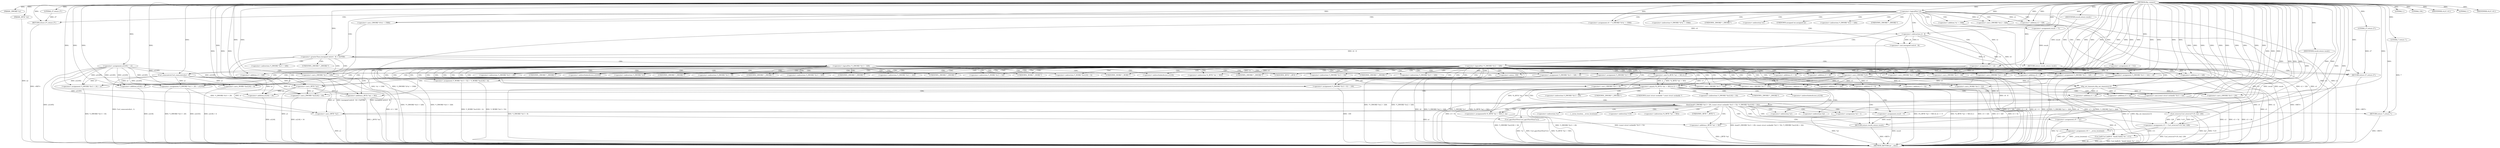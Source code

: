 digraph tftp_connect {  
"1000112" [label = "(METHOD,tftp_connect)" ]
"1000355" [label = "(METHOD_RETURN,int __cdecl)" ]
"1000113" [label = "(PARAM,_DWORD *a1)" ]
"1000114" [label = "(PARAM,_BYTE *a2)" ]
"1000128" [label = "(LITERAL,1,)" ]
"1000129" [label = "(LITERAL,336,)" ]
"1000130" [label = "(<operator>.assignment,a1[185] = v2)" ]
"1000136" [label = "(<operator>.logicalNot,!v2)" ]
"1000138" [label = "(RETURN,return 27;,return 27;)" ]
"1000139" [label = "(LITERAL,27,return 27;)" ]
"1000140" [label = "(<operator>.assignment,v3 = v2)" ]
"1000143" [label = "(<operator>.assignment,v4 = *(_DWORD *)(*a1 + 1568))" ]
"1000146" [label = "(<operator>.cast,(_DWORD *)(*a1 + 1568))" ]
"1000148" [label = "(<operator>.addition,*a1 + 1568)" ]
"1000153" [label = "(IDENTIFIER,v4,if ( v4 ))" ]
"1000155" [label = "(<operator>.assignment,result = 71)" ]
"1000159" [label = "(<operator>.greaterThan,(unsigned int)(v4 - 8) > 0xFFB0)" ]
"1000160" [label = "(<operator>.cast,(unsigned int)(v4 - 8))" ]
"1000162" [label = "(<operator>.subtraction,v4 - 8)" ]
"1000166" [label = "(RETURN,return result;,return result;)" ]
"1000167" [label = "(IDENTIFIER,result,return result;)" ]
"1000169" [label = "(<operator>.logicalNot,!*(_DWORD *)(v3 + 328))" ]
"1000171" [label = "(<operator>.cast,(_DWORD *)(v3 + 328))" ]
"1000173" [label = "(<operator>.addition,v3 + 328)" ]
"1000179" [label = "(LITERAL,1,)" ]
"1000180" [label = "(<operator>.addition,v4 + 4)" ]
"1000183" [label = "(<operator>.assignment,*(_DWORD *)(v3 + 328) = v6)" ]
"1000185" [label = "(<operator>.cast,(_DWORD *)(v3 + 328))" ]
"1000187" [label = "(<operator>.addition,v3 + 328)" ]
"1000192" [label = "(IDENTIFIER,v6,if ( v6 ))" ]
"1000194" [label = "(RETURN,return 27;,return 27;)" ]
"1000195" [label = "(LITERAL,27,return 27;)" ]
"1000198" [label = "(<operator>.assignment,v4 = 512)" ]
"1000202" [label = "(<operator>.logicalNot,!*(_DWORD *)(v2 + 328))" ]
"1000204" [label = "(<operator>.cast,(_DWORD *)(v2 + 328))" ]
"1000206" [label = "(<operator>.addition,v2 + 328)" ]
"1000212" [label = "(Curl_conncontrol,Curl_conncontrol(a1, 1))" ]
"1000215" [label = "(<operator>.assignment,*(_DWORD *)(v3 + 16) = a1)" ]
"1000217" [label = "(<operator>.cast,(_DWORD *)(v3 + 16))" ]
"1000219" [label = "(<operator>.addition,v3 + 16)" ]
"1000223" [label = "(<operator>.assignment,*(_DWORD *)(v3 + 20) = a1[103])" ]
"1000225" [label = "(<operator>.cast,(_DWORD *)(v3 + 20))" ]
"1000227" [label = "(<operator>.addition,v3 + 20)" ]
"1000233" [label = "(<operator>.assignment,*(_DWORD *)v3 = 0)" ]
"1000235" [label = "(<operator>.cast,(_DWORD *)v3)" ]
"1000239" [label = "(<operator>.assignment,*(_DWORD *)(v3 + 8) = -100)" ]
"1000241" [label = "(<operator>.cast,(_DWORD *)(v3 + 8))" ]
"1000243" [label = "(<operator>.addition,v3 + 8)" ]
"1000246" [label = "(<operator>.minus,-100)" ]
"1000248" [label = "(<operator>.assignment,*(_DWORD *)(v3 + 320) = v4)" ]
"1000250" [label = "(<operator>.cast,(_DWORD *)(v3 + 320))" ]
"1000252" [label = "(<operator>.addition,v3 + 320)" ]
"1000256" [label = "(<operator>.assignment,*(_DWORD *)(v3 + 324) = v4)" ]
"1000258" [label = "(<operator>.cast,(_DWORD *)(v3 + 324))" ]
"1000260" [label = "(<operator>.addition,v3 + 324)" ]
"1000264" [label = "(<operator>.assignment,*(_WORD *)(v3 + 52) = *(_WORD *)(a1[18] + 4))" ]
"1000266" [label = "(<operator>.cast,(_WORD *)(v3 + 52))" ]
"1000268" [label = "(<operator>.addition,v3 + 52)" ]
"1000272" [label = "(<operator>.cast,(_WORD *)(a1[18] + 4))" ]
"1000274" [label = "(<operator>.addition,a1[18] + 4)" ]
"1000279" [label = "(tftp_set_timeouts,tftp_set_timeouts(v3))" ]
"1000282" [label = "(<operator>.equals,(*((_BYTE *)a1 + 583) & 2) == 0)" ]
"1000283" [label = "(<operator>.and,*((_BYTE *)a1 + 583) & 2)" ]
"1000285" [label = "(<operator>.addition,(_BYTE *)a1 + 583)" ]
"1000286" [label = "(<operator>.cast,(_BYTE *)a1)" ]
"1000294" [label = "(bind,bind(*(_DWORD *)(v3 + 20), (const struct sockaddr *)(v3 + 52), *(_DWORD *)(a1[18] + 16)))" ]
"1000296" [label = "(<operator>.cast,(_DWORD *)(v3 + 20))" ]
"1000298" [label = "(<operator>.addition,v3 + 20)" ]
"1000301" [label = "(<operator>.cast,(const struct sockaddr *)(v3 + 52))" ]
"1000303" [label = "(<operator>.addition,v3 + 52)" ]
"1000307" [label = "(<operator>.cast,(_DWORD *)(a1[18] + 16))" ]
"1000309" [label = "(<operator>.addition,a1[18] + 16)" ]
"1000315" [label = "(<operator>.assignment,v9 = *a1)" ]
"1000319" [label = "(<operator>.assignment,v10 = __errno_location())" ]
"1000322" [label = "(<operator>.assignment,v11 = Curl_strerror(*v10, buf, 128))" ]
"1000324" [label = "(Curl_strerror,Curl_strerror(*v10, buf, 128))" ]
"1000329" [label = "(Curl_failf,Curl_failf(v9, \"bind() failed; %s\", v11))" ]
"1000333" [label = "(RETURN,return 7;,return 7;)" ]
"1000334" [label = "(LITERAL,7,return 7;)" ]
"1000335" [label = "(<operators>.assignmentOr,*((_BYTE *)a1 + 583) |= 2u)" ]
"1000337" [label = "(<operator>.addition,(_BYTE *)a1 + 583)" ]
"1000338" [label = "(<operator>.cast,(_BYTE *)a1)" ]
"1000343" [label = "(Curl_pgrsStartNow,Curl_pgrsStartNow(*a1))" ]
"1000346" [label = "(<operator>.assignment,*a2 = 1)" ]
"1000350" [label = "(<operator>.assignment,result = 0)" ]
"1000353" [label = "(RETURN,return result;,return result;)" ]
"1000354" [label = "(IDENTIFIER,result,return result;)" ]
"1000145" [label = "(<operator>.indirection,*(_DWORD *)(*a1 + 1568))" ]
"1000147" [label = "(UNKNOWN,_DWORD *,_DWORD *)" ]
"1000149" [label = "(<operator>.indirection,*a1)" ]
"1000161" [label = "(UNKNOWN,unsigned int,unsigned int)" ]
"1000170" [label = "(<operator>.indirection,*(_DWORD *)(v3 + 328))" ]
"1000172" [label = "(UNKNOWN,_DWORD *,_DWORD *)" ]
"1000184" [label = "(<operator>.indirection,*(_DWORD *)(v3 + 328))" ]
"1000186" [label = "(UNKNOWN,_DWORD *,_DWORD *)" ]
"1000203" [label = "(<operator>.indirection,*(_DWORD *)(v2 + 328))" ]
"1000205" [label = "(UNKNOWN,_DWORD *,_DWORD *)" ]
"1000216" [label = "(<operator>.indirection,*(_DWORD *)(v3 + 16))" ]
"1000218" [label = "(UNKNOWN,_DWORD *,_DWORD *)" ]
"1000224" [label = "(<operator>.indirection,*(_DWORD *)(v3 + 20))" ]
"1000226" [label = "(UNKNOWN,_DWORD *,_DWORD *)" ]
"1000230" [label = "(<operator>.indirectIndexAccess,a1[103])" ]
"1000234" [label = "(<operator>.indirection,*(_DWORD *)v3)" ]
"1000236" [label = "(UNKNOWN,_DWORD *,_DWORD *)" ]
"1000240" [label = "(<operator>.indirection,*(_DWORD *)(v3 + 8))" ]
"1000242" [label = "(UNKNOWN,_DWORD *,_DWORD *)" ]
"1000249" [label = "(<operator>.indirection,*(_DWORD *)(v3 + 320))" ]
"1000251" [label = "(UNKNOWN,_DWORD *,_DWORD *)" ]
"1000257" [label = "(<operator>.indirection,*(_DWORD *)(v3 + 324))" ]
"1000259" [label = "(UNKNOWN,_DWORD *,_DWORD *)" ]
"1000265" [label = "(<operator>.indirection,*(_WORD *)(v3 + 52))" ]
"1000267" [label = "(UNKNOWN,_WORD *,_WORD *)" ]
"1000271" [label = "(<operator>.indirection,*(_WORD *)(a1[18] + 4))" ]
"1000273" [label = "(UNKNOWN,_WORD *,_WORD *)" ]
"1000275" [label = "(<operator>.indirectIndexAccess,a1[18])" ]
"1000284" [label = "(<operator>.indirection,*((_BYTE *)a1 + 583))" ]
"1000287" [label = "(UNKNOWN,_BYTE *,_BYTE *)" ]
"1000295" [label = "(<operator>.indirection,*(_DWORD *)(v3 + 20))" ]
"1000297" [label = "(UNKNOWN,_DWORD *,_DWORD *)" ]
"1000302" [label = "(UNKNOWN,const struct sockaddr *,const struct sockaddr *)" ]
"1000306" [label = "(<operator>.indirection,*(_DWORD *)(a1[18] + 16))" ]
"1000308" [label = "(UNKNOWN,_DWORD *,_DWORD *)" ]
"1000310" [label = "(<operator>.indirectIndexAccess,a1[18])" ]
"1000317" [label = "(<operator>.indirection,*a1)" ]
"1000321" [label = "(__errno_location,__errno_location())" ]
"1000325" [label = "(<operator>.indirection,*v10)" ]
"1000336" [label = "(<operator>.indirection,*((_BYTE *)a1 + 583))" ]
"1000339" [label = "(UNKNOWN,_BYTE *,_BYTE *)" ]
"1000344" [label = "(<operator>.indirection,*a1)" ]
"1000347" [label = "(<operator>.indirection,*a2)" ]
  "1000138" -> "1000355"  [ label = "DDG: <RET>"] 
  "1000333" -> "1000355"  [ label = "DDG: <RET>"] 
  "1000353" -> "1000355"  [ label = "DDG: <RET>"] 
  "1000166" -> "1000355"  [ label = "DDG: <RET>"] 
  "1000194" -> "1000355"  [ label = "DDG: <RET>"] 
  "1000294" -> "1000355"  [ label = "DDG: *(_DWORD *)(v3 + 20)"] 
  "1000233" -> "1000355"  [ label = "DDG: *(_DWORD *)v3"] 
  "1000294" -> "1000355"  [ label = "DDG: (const struct sockaddr *)(v3 + 52)"] 
  "1000140" -> "1000355"  [ label = "DDG: v3"] 
  "1000169" -> "1000355"  [ label = "DDG: !*(_DWORD *)(v3 + 328)"] 
  "1000202" -> "1000355"  [ label = "DDG: !*(_DWORD *)(v2 + 328)"] 
  "1000212" -> "1000355"  [ label = "DDG: Curl_conncontrol(a1, 1)"] 
  "1000258" -> "1000355"  [ label = "DDG: v3 + 324"] 
  "1000324" -> "1000355"  [ label = "DDG: buf"] 
  "1000180" -> "1000355"  [ label = "DDG: v4"] 
  "1000294" -> "1000355"  [ label = "DDG: bind(*(_DWORD *)(v3 + 20), (const struct sockaddr *)(v3 + 52), *(_DWORD *)(a1[18] + 16))"] 
  "1000136" -> "1000355"  [ label = "DDG: !v2"] 
  "1000241" -> "1000355"  [ label = "DDG: v3 + 8"] 
  "1000162" -> "1000355"  [ label = "DDG: v4"] 
  "1000202" -> "1000355"  [ label = "DDG: *(_DWORD *)(v2 + 328)"] 
  "1000324" -> "1000355"  [ label = "DDG: *v10"] 
  "1000343" -> "1000355"  [ label = "DDG: *a1"] 
  "1000329" -> "1000355"  [ label = "DDG: v9"] 
  "1000319" -> "1000355"  [ label = "DDG: __errno_location()"] 
  "1000264" -> "1000355"  [ label = "DDG: *(_WORD *)(v3 + 52)"] 
  "1000140" -> "1000355"  [ label = "DDG: v2"] 
  "1000183" -> "1000355"  [ label = "DDG: *(_DWORD *)(v3 + 328)"] 
  "1000350" -> "1000355"  [ label = "DDG: result"] 
  "1000239" -> "1000355"  [ label = "DDG: -100"] 
  "1000223" -> "1000355"  [ label = "DDG: a1[103]"] 
  "1000282" -> "1000355"  [ label = "DDG: *((_BYTE *)a1 + 583) & 2"] 
  "1000296" -> "1000355"  [ label = "DDG: v3 + 20"] 
  "1000319" -> "1000355"  [ label = "DDG: v10"] 
  "1000272" -> "1000355"  [ label = "DDG: a1[18] + 4"] 
  "1000136" -> "1000355"  [ label = "DDG: v2"] 
  "1000225" -> "1000355"  [ label = "DDG: v3 + 20"] 
  "1000266" -> "1000355"  [ label = "DDG: v3 + 52"] 
  "1000223" -> "1000355"  [ label = "DDG: *(_DWORD *)(v3 + 20)"] 
  "1000148" -> "1000355"  [ label = "DDG: *a1"] 
  "1000180" -> "1000355"  [ label = "DDG: v4 + 4"] 
  "1000309" -> "1000355"  [ label = "DDG: a1[18]"] 
  "1000146" -> "1000355"  [ label = "DDG: *a1 + 1568"] 
  "1000282" -> "1000355"  [ label = "DDG: (*((_BYTE *)a1 + 583) & 2) == 0"] 
  "1000183" -> "1000355"  [ label = "DDG: v6"] 
  "1000264" -> "1000355"  [ label = "DDG: *(_WORD *)(a1[18] + 4)"] 
  "1000256" -> "1000355"  [ label = "DDG: v4"] 
  "1000303" -> "1000355"  [ label = "DDG: v3"] 
  "1000206" -> "1000355"  [ label = "DDG: v2"] 
  "1000159" -> "1000355"  [ label = "DDG: (unsigned int)(v4 - 8) > 0xFFB0"] 
  "1000286" -> "1000355"  [ label = "DDG: a1"] 
  "1000279" -> "1000355"  [ label = "DDG: tftp_set_timeouts(v3)"] 
  "1000130" -> "1000355"  [ label = "DDG: a1[185]"] 
  "1000274" -> "1000355"  [ label = "DDG: a1[18]"] 
  "1000248" -> "1000355"  [ label = "DDG: *(_DWORD *)(v3 + 320)"] 
  "1000343" -> "1000355"  [ label = "DDG: Curl_pgrsStartNow(*a1)"] 
  "1000169" -> "1000355"  [ label = "DDG: *(_DWORD *)(v3 + 328)"] 
  "1000285" -> "1000355"  [ label = "DDG: (_BYTE *)a1"] 
  "1000301" -> "1000355"  [ label = "DDG: v3 + 52"] 
  "1000250" -> "1000355"  [ label = "DDG: v3 + 320"] 
  "1000315" -> "1000355"  [ label = "DDG: *a1"] 
  "1000329" -> "1000355"  [ label = "DDG: v11"] 
  "1000187" -> "1000355"  [ label = "DDG: v3"] 
  "1000256" -> "1000355"  [ label = "DDG: *(_DWORD *)(v3 + 324)"] 
  "1000279" -> "1000355"  [ label = "DDG: v3"] 
  "1000155" -> "1000355"  [ label = "DDG: result"] 
  "1000294" -> "1000355"  [ label = "DDG: *(_DWORD *)(a1[18] + 16)"] 
  "1000204" -> "1000355"  [ label = "DDG: v2 + 328"] 
  "1000335" -> "1000355"  [ label = "DDG: *((_BYTE *)a1 + 583)"] 
  "1000185" -> "1000355"  [ label = "DDG: v3 + 328"] 
  "1000329" -> "1000355"  [ label = "DDG: Curl_failf(v9, \"bind() failed; %s\", v11)"] 
  "1000114" -> "1000355"  [ label = "DDG: a2"] 
  "1000346" -> "1000355"  [ label = "DDG: *a2"] 
  "1000143" -> "1000355"  [ label = "DDG: *(_DWORD *)(*a1 + 1568)"] 
  "1000215" -> "1000355"  [ label = "DDG: *(_DWORD *)(v3 + 16)"] 
  "1000171" -> "1000355"  [ label = "DDG: v3 + 328"] 
  "1000283" -> "1000355"  [ label = "DDG: *((_BYTE *)a1 + 583)"] 
  "1000159" -> "1000355"  [ label = "DDG: (unsigned int)(v4 - 8)"] 
  "1000338" -> "1000355"  [ label = "DDG: a1"] 
  "1000307" -> "1000355"  [ label = "DDG: a1[18] + 16"] 
  "1000239" -> "1000355"  [ label = "DDG: *(_DWORD *)(v3 + 8)"] 
  "1000322" -> "1000355"  [ label = "DDG: Curl_strerror(*v10, buf, 128)"] 
  "1000337" -> "1000355"  [ label = "DDG: (_BYTE *)a1"] 
  "1000217" -> "1000355"  [ label = "DDG: v3 + 16"] 
  "1000160" -> "1000355"  [ label = "DDG: v4 - 8"] 
  "1000112" -> "1000113"  [ label = "DDG: "] 
  "1000112" -> "1000114"  [ label = "DDG: "] 
  "1000112" -> "1000128"  [ label = "DDG: "] 
  "1000112" -> "1000129"  [ label = "DDG: "] 
  "1000112" -> "1000130"  [ label = "DDG: "] 
  "1000112" -> "1000136"  [ label = "DDG: "] 
  "1000139" -> "1000138"  [ label = "DDG: 27"] 
  "1000112" -> "1000138"  [ label = "DDG: "] 
  "1000112" -> "1000139"  [ label = "DDG: "] 
  "1000136" -> "1000140"  [ label = "DDG: v2"] 
  "1000112" -> "1000140"  [ label = "DDG: "] 
  "1000112" -> "1000143"  [ label = "DDG: "] 
  "1000112" -> "1000146"  [ label = "DDG: "] 
  "1000112" -> "1000148"  [ label = "DDG: "] 
  "1000112" -> "1000153"  [ label = "DDG: "] 
  "1000112" -> "1000155"  [ label = "DDG: "] 
  "1000160" -> "1000159"  [ label = "DDG: v4 - 8"] 
  "1000162" -> "1000160"  [ label = "DDG: v4"] 
  "1000162" -> "1000160"  [ label = "DDG: 8"] 
  "1000143" -> "1000162"  [ label = "DDG: v4"] 
  "1000112" -> "1000162"  [ label = "DDG: "] 
  "1000112" -> "1000159"  [ label = "DDG: "] 
  "1000167" -> "1000166"  [ label = "DDG: result"] 
  "1000155" -> "1000166"  [ label = "DDG: result"] 
  "1000112" -> "1000167"  [ label = "DDG: "] 
  "1000140" -> "1000171"  [ label = "DDG: v3"] 
  "1000112" -> "1000171"  [ label = "DDG: "] 
  "1000140" -> "1000173"  [ label = "DDG: v3"] 
  "1000112" -> "1000173"  [ label = "DDG: "] 
  "1000112" -> "1000179"  [ label = "DDG: "] 
  "1000198" -> "1000180"  [ label = "DDG: v4"] 
  "1000162" -> "1000180"  [ label = "DDG: v4"] 
  "1000112" -> "1000180"  [ label = "DDG: "] 
  "1000112" -> "1000183"  [ label = "DDG: "] 
  "1000140" -> "1000185"  [ label = "DDG: v3"] 
  "1000112" -> "1000185"  [ label = "DDG: "] 
  "1000140" -> "1000187"  [ label = "DDG: v3"] 
  "1000112" -> "1000187"  [ label = "DDG: "] 
  "1000112" -> "1000192"  [ label = "DDG: "] 
  "1000195" -> "1000194"  [ label = "DDG: 27"] 
  "1000112" -> "1000194"  [ label = "DDG: "] 
  "1000112" -> "1000195"  [ label = "DDG: "] 
  "1000112" -> "1000198"  [ label = "DDG: "] 
  "1000112" -> "1000204"  [ label = "DDG: "] 
  "1000136" -> "1000204"  [ label = "DDG: v2"] 
  "1000112" -> "1000206"  [ label = "DDG: "] 
  "1000136" -> "1000206"  [ label = "DDG: v2"] 
  "1000130" -> "1000212"  [ label = "DDG: a1[185]"] 
  "1000112" -> "1000212"  [ label = "DDG: "] 
  "1000212" -> "1000215"  [ label = "DDG: a1"] 
  "1000130" -> "1000215"  [ label = "DDG: a1[185]"] 
  "1000112" -> "1000215"  [ label = "DDG: "] 
  "1000140" -> "1000217"  [ label = "DDG: v3"] 
  "1000112" -> "1000217"  [ label = "DDG: "] 
  "1000140" -> "1000219"  [ label = "DDG: v3"] 
  "1000112" -> "1000219"  [ label = "DDG: "] 
  "1000212" -> "1000223"  [ label = "DDG: a1"] 
  "1000130" -> "1000223"  [ label = "DDG: a1[185]"] 
  "1000112" -> "1000223"  [ label = "DDG: "] 
  "1000112" -> "1000225"  [ label = "DDG: "] 
  "1000140" -> "1000225"  [ label = "DDG: v3"] 
  "1000112" -> "1000227"  [ label = "DDG: "] 
  "1000140" -> "1000227"  [ label = "DDG: v3"] 
  "1000112" -> "1000233"  [ label = "DDG: "] 
  "1000112" -> "1000235"  [ label = "DDG: "] 
  "1000140" -> "1000235"  [ label = "DDG: v3"] 
  "1000246" -> "1000239"  [ label = "DDG: 100"] 
  "1000235" -> "1000241"  [ label = "DDG: v3"] 
  "1000112" -> "1000241"  [ label = "DDG: "] 
  "1000235" -> "1000243"  [ label = "DDG: v3"] 
  "1000112" -> "1000243"  [ label = "DDG: "] 
  "1000112" -> "1000246"  [ label = "DDG: "] 
  "1000198" -> "1000248"  [ label = "DDG: v4"] 
  "1000162" -> "1000248"  [ label = "DDG: v4"] 
  "1000112" -> "1000248"  [ label = "DDG: "] 
  "1000112" -> "1000250"  [ label = "DDG: "] 
  "1000235" -> "1000250"  [ label = "DDG: v3"] 
  "1000112" -> "1000252"  [ label = "DDG: "] 
  "1000235" -> "1000252"  [ label = "DDG: v3"] 
  "1000112" -> "1000256"  [ label = "DDG: "] 
  "1000198" -> "1000256"  [ label = "DDG: v4"] 
  "1000162" -> "1000256"  [ label = "DDG: v4"] 
  "1000112" -> "1000258"  [ label = "DDG: "] 
  "1000235" -> "1000258"  [ label = "DDG: v3"] 
  "1000112" -> "1000260"  [ label = "DDG: "] 
  "1000235" -> "1000260"  [ label = "DDG: v3"] 
  "1000112" -> "1000266"  [ label = "DDG: "] 
  "1000235" -> "1000266"  [ label = "DDG: v3"] 
  "1000112" -> "1000268"  [ label = "DDG: "] 
  "1000235" -> "1000268"  [ label = "DDG: v3"] 
  "1000212" -> "1000272"  [ label = "DDG: a1"] 
  "1000130" -> "1000272"  [ label = "DDG: a1[185]"] 
  "1000112" -> "1000272"  [ label = "DDG: "] 
  "1000212" -> "1000274"  [ label = "DDG: a1"] 
  "1000130" -> "1000274"  [ label = "DDG: a1[185]"] 
  "1000112" -> "1000274"  [ label = "DDG: "] 
  "1000112" -> "1000279"  [ label = "DDG: "] 
  "1000235" -> "1000279"  [ label = "DDG: v3"] 
  "1000283" -> "1000282"  [ label = "DDG: *((_BYTE *)a1 + 583)"] 
  "1000283" -> "1000282"  [ label = "DDG: 2"] 
  "1000286" -> "1000285"  [ label = "DDG: a1"] 
  "1000130" -> "1000286"  [ label = "DDG: a1[185]"] 
  "1000112" -> "1000286"  [ label = "DDG: "] 
  "1000212" -> "1000286"  [ label = "DDG: a1"] 
  "1000112" -> "1000285"  [ label = "DDG: "] 
  "1000112" -> "1000283"  [ label = "DDG: "] 
  "1000112" -> "1000282"  [ label = "DDG: "] 
  "1000223" -> "1000294"  [ label = "DDG: *(_DWORD *)(v3 + 20)"] 
  "1000279" -> "1000296"  [ label = "DDG: v3"] 
  "1000112" -> "1000296"  [ label = "DDG: "] 
  "1000279" -> "1000298"  [ label = "DDG: v3"] 
  "1000112" -> "1000298"  [ label = "DDG: "] 
  "1000301" -> "1000294"  [ label = "DDG: v3 + 52"] 
  "1000112" -> "1000301"  [ label = "DDG: "] 
  "1000279" -> "1000301"  [ label = "DDG: v3"] 
  "1000112" -> "1000303"  [ label = "DDG: "] 
  "1000279" -> "1000303"  [ label = "DDG: v3"] 
  "1000286" -> "1000307"  [ label = "DDG: a1"] 
  "1000212" -> "1000307"  [ label = "DDG: a1"] 
  "1000130" -> "1000307"  [ label = "DDG: a1[185]"] 
  "1000112" -> "1000307"  [ label = "DDG: "] 
  "1000286" -> "1000309"  [ label = "DDG: a1"] 
  "1000212" -> "1000309"  [ label = "DDG: a1"] 
  "1000130" -> "1000309"  [ label = "DDG: a1[185]"] 
  "1000112" -> "1000309"  [ label = "DDG: "] 
  "1000112" -> "1000315"  [ label = "DDG: "] 
  "1000112" -> "1000319"  [ label = "DDG: "] 
  "1000324" -> "1000322"  [ label = "DDG: *v10"] 
  "1000324" -> "1000322"  [ label = "DDG: buf"] 
  "1000324" -> "1000322"  [ label = "DDG: 128"] 
  "1000112" -> "1000322"  [ label = "DDG: "] 
  "1000112" -> "1000324"  [ label = "DDG: "] 
  "1000315" -> "1000329"  [ label = "DDG: v9"] 
  "1000112" -> "1000329"  [ label = "DDG: "] 
  "1000322" -> "1000329"  [ label = "DDG: v11"] 
  "1000334" -> "1000333"  [ label = "DDG: 7"] 
  "1000112" -> "1000333"  [ label = "DDG: "] 
  "1000112" -> "1000334"  [ label = "DDG: "] 
  "1000112" -> "1000335"  [ label = "DDG: "] 
  "1000283" -> "1000335"  [ label = "DDG: *((_BYTE *)a1 + 583)"] 
  "1000338" -> "1000337"  [ label = "DDG: a1"] 
  "1000286" -> "1000338"  [ label = "DDG: a1"] 
  "1000130" -> "1000338"  [ label = "DDG: a1[185]"] 
  "1000112" -> "1000338"  [ label = "DDG: "] 
  "1000212" -> "1000338"  [ label = "DDG: a1"] 
  "1000112" -> "1000337"  [ label = "DDG: "] 
  "1000112" -> "1000346"  [ label = "DDG: "] 
  "1000112" -> "1000350"  [ label = "DDG: "] 
  "1000354" -> "1000353"  [ label = "DDG: result"] 
  "1000350" -> "1000353"  [ label = "DDG: result"] 
  "1000112" -> "1000354"  [ label = "DDG: "] 
  "1000136" -> "1000143"  [ label = "CDG: "] 
  "1000136" -> "1000140"  [ label = "CDG: "] 
  "1000136" -> "1000138"  [ label = "CDG: "] 
  "1000136" -> "1000149"  [ label = "CDG: "] 
  "1000136" -> "1000148"  [ label = "CDG: "] 
  "1000136" -> "1000147"  [ label = "CDG: "] 
  "1000136" -> "1000146"  [ label = "CDG: "] 
  "1000136" -> "1000145"  [ label = "CDG: "] 
  "1000136" -> "1000160"  [ label = "CDG: "] 
  "1000136" -> "1000159"  [ label = "CDG: "] 
  "1000136" -> "1000155"  [ label = "CDG: "] 
  "1000136" -> "1000162"  [ label = "CDG: "] 
  "1000136" -> "1000161"  [ label = "CDG: "] 
  "1000136" -> "1000206"  [ label = "CDG: "] 
  "1000136" -> "1000205"  [ label = "CDG: "] 
  "1000136" -> "1000204"  [ label = "CDG: "] 
  "1000136" -> "1000203"  [ label = "CDG: "] 
  "1000136" -> "1000202"  [ label = "CDG: "] 
  "1000136" -> "1000198"  [ label = "CDG: "] 
  "1000159" -> "1000173"  [ label = "CDG: "] 
  "1000159" -> "1000172"  [ label = "CDG: "] 
  "1000159" -> "1000171"  [ label = "CDG: "] 
  "1000159" -> "1000170"  [ label = "CDG: "] 
  "1000159" -> "1000169"  [ label = "CDG: "] 
  "1000159" -> "1000166"  [ label = "CDG: "] 
  "1000169" -> "1000187"  [ label = "CDG: "] 
  "1000169" -> "1000186"  [ label = "CDG: "] 
  "1000169" -> "1000185"  [ label = "CDG: "] 
  "1000169" -> "1000184"  [ label = "CDG: "] 
  "1000169" -> "1000183"  [ label = "CDG: "] 
  "1000169" -> "1000180"  [ label = "CDG: "] 
  "1000169" -> "1000224"  [ label = "CDG: "] 
  "1000169" -> "1000223"  [ label = "CDG: "] 
  "1000169" -> "1000219"  [ label = "CDG: "] 
  "1000169" -> "1000218"  [ label = "CDG: "] 
  "1000169" -> "1000217"  [ label = "CDG: "] 
  "1000169" -> "1000216"  [ label = "CDG: "] 
  "1000169" -> "1000215"  [ label = "CDG: "] 
  "1000169" -> "1000212"  [ label = "CDG: "] 
  "1000169" -> "1000240"  [ label = "CDG: "] 
  "1000169" -> "1000239"  [ label = "CDG: "] 
  "1000169" -> "1000236"  [ label = "CDG: "] 
  "1000169" -> "1000235"  [ label = "CDG: "] 
  "1000169" -> "1000234"  [ label = "CDG: "] 
  "1000169" -> "1000233"  [ label = "CDG: "] 
  "1000169" -> "1000230"  [ label = "CDG: "] 
  "1000169" -> "1000227"  [ label = "CDG: "] 
  "1000169" -> "1000226"  [ label = "CDG: "] 
  "1000169" -> "1000225"  [ label = "CDG: "] 
  "1000169" -> "1000256"  [ label = "CDG: "] 
  "1000169" -> "1000252"  [ label = "CDG: "] 
  "1000169" -> "1000251"  [ label = "CDG: "] 
  "1000169" -> "1000250"  [ label = "CDG: "] 
  "1000169" -> "1000249"  [ label = "CDG: "] 
  "1000169" -> "1000248"  [ label = "CDG: "] 
  "1000169" -> "1000246"  [ label = "CDG: "] 
  "1000169" -> "1000243"  [ label = "CDG: "] 
  "1000169" -> "1000242"  [ label = "CDG: "] 
  "1000169" -> "1000241"  [ label = "CDG: "] 
  "1000169" -> "1000272"  [ label = "CDG: "] 
  "1000169" -> "1000271"  [ label = "CDG: "] 
  "1000169" -> "1000268"  [ label = "CDG: "] 
  "1000169" -> "1000267"  [ label = "CDG: "] 
  "1000169" -> "1000266"  [ label = "CDG: "] 
  "1000169" -> "1000265"  [ label = "CDG: "] 
  "1000169" -> "1000264"  [ label = "CDG: "] 
  "1000169" -> "1000260"  [ label = "CDG: "] 
  "1000169" -> "1000259"  [ label = "CDG: "] 
  "1000169" -> "1000258"  [ label = "CDG: "] 
  "1000169" -> "1000257"  [ label = "CDG: "] 
  "1000169" -> "1000287"  [ label = "CDG: "] 
  "1000169" -> "1000286"  [ label = "CDG: "] 
  "1000169" -> "1000285"  [ label = "CDG: "] 
  "1000169" -> "1000284"  [ label = "CDG: "] 
  "1000169" -> "1000283"  [ label = "CDG: "] 
  "1000169" -> "1000282"  [ label = "CDG: "] 
  "1000169" -> "1000279"  [ label = "CDG: "] 
  "1000169" -> "1000275"  [ label = "CDG: "] 
  "1000169" -> "1000274"  [ label = "CDG: "] 
  "1000169" -> "1000273"  [ label = "CDG: "] 
  "1000169" -> "1000194"  [ label = "CDG: "] 
  "1000202" -> "1000187"  [ label = "CDG: "] 
  "1000202" -> "1000186"  [ label = "CDG: "] 
  "1000202" -> "1000185"  [ label = "CDG: "] 
  "1000202" -> "1000184"  [ label = "CDG: "] 
  "1000202" -> "1000183"  [ label = "CDG: "] 
  "1000202" -> "1000180"  [ label = "CDG: "] 
  "1000202" -> "1000224"  [ label = "CDG: "] 
  "1000202" -> "1000223"  [ label = "CDG: "] 
  "1000202" -> "1000219"  [ label = "CDG: "] 
  "1000202" -> "1000218"  [ label = "CDG: "] 
  "1000202" -> "1000217"  [ label = "CDG: "] 
  "1000202" -> "1000216"  [ label = "CDG: "] 
  "1000202" -> "1000215"  [ label = "CDG: "] 
  "1000202" -> "1000212"  [ label = "CDG: "] 
  "1000202" -> "1000240"  [ label = "CDG: "] 
  "1000202" -> "1000239"  [ label = "CDG: "] 
  "1000202" -> "1000236"  [ label = "CDG: "] 
  "1000202" -> "1000235"  [ label = "CDG: "] 
  "1000202" -> "1000234"  [ label = "CDG: "] 
  "1000202" -> "1000233"  [ label = "CDG: "] 
  "1000202" -> "1000230"  [ label = "CDG: "] 
  "1000202" -> "1000227"  [ label = "CDG: "] 
  "1000202" -> "1000226"  [ label = "CDG: "] 
  "1000202" -> "1000225"  [ label = "CDG: "] 
  "1000202" -> "1000256"  [ label = "CDG: "] 
  "1000202" -> "1000252"  [ label = "CDG: "] 
  "1000202" -> "1000251"  [ label = "CDG: "] 
  "1000202" -> "1000250"  [ label = "CDG: "] 
  "1000202" -> "1000249"  [ label = "CDG: "] 
  "1000202" -> "1000248"  [ label = "CDG: "] 
  "1000202" -> "1000246"  [ label = "CDG: "] 
  "1000202" -> "1000243"  [ label = "CDG: "] 
  "1000202" -> "1000242"  [ label = "CDG: "] 
  "1000202" -> "1000241"  [ label = "CDG: "] 
  "1000202" -> "1000272"  [ label = "CDG: "] 
  "1000202" -> "1000271"  [ label = "CDG: "] 
  "1000202" -> "1000268"  [ label = "CDG: "] 
  "1000202" -> "1000267"  [ label = "CDG: "] 
  "1000202" -> "1000266"  [ label = "CDG: "] 
  "1000202" -> "1000265"  [ label = "CDG: "] 
  "1000202" -> "1000264"  [ label = "CDG: "] 
  "1000202" -> "1000260"  [ label = "CDG: "] 
  "1000202" -> "1000259"  [ label = "CDG: "] 
  "1000202" -> "1000258"  [ label = "CDG: "] 
  "1000202" -> "1000257"  [ label = "CDG: "] 
  "1000202" -> "1000287"  [ label = "CDG: "] 
  "1000202" -> "1000286"  [ label = "CDG: "] 
  "1000202" -> "1000285"  [ label = "CDG: "] 
  "1000202" -> "1000284"  [ label = "CDG: "] 
  "1000202" -> "1000283"  [ label = "CDG: "] 
  "1000202" -> "1000282"  [ label = "CDG: "] 
  "1000202" -> "1000279"  [ label = "CDG: "] 
  "1000202" -> "1000275"  [ label = "CDG: "] 
  "1000202" -> "1000274"  [ label = "CDG: "] 
  "1000202" -> "1000273"  [ label = "CDG: "] 
  "1000202" -> "1000194"  [ label = "CDG: "] 
  "1000282" -> "1000303"  [ label = "CDG: "] 
  "1000282" -> "1000302"  [ label = "CDG: "] 
  "1000282" -> "1000301"  [ label = "CDG: "] 
  "1000282" -> "1000298"  [ label = "CDG: "] 
  "1000282" -> "1000297"  [ label = "CDG: "] 
  "1000282" -> "1000296"  [ label = "CDG: "] 
  "1000282" -> "1000295"  [ label = "CDG: "] 
  "1000282" -> "1000294"  [ label = "CDG: "] 
  "1000282" -> "1000310"  [ label = "CDG: "] 
  "1000282" -> "1000309"  [ label = "CDG: "] 
  "1000282" -> "1000308"  [ label = "CDG: "] 
  "1000282" -> "1000307"  [ label = "CDG: "] 
  "1000282" -> "1000306"  [ label = "CDG: "] 
  "1000282" -> "1000350"  [ label = "CDG: "] 
  "1000282" -> "1000347"  [ label = "CDG: "] 
  "1000282" -> "1000346"  [ label = "CDG: "] 
  "1000282" -> "1000344"  [ label = "CDG: "] 
  "1000282" -> "1000343"  [ label = "CDG: "] 
  "1000282" -> "1000353"  [ label = "CDG: "] 
  "1000294" -> "1000319"  [ label = "CDG: "] 
  "1000294" -> "1000317"  [ label = "CDG: "] 
  "1000294" -> "1000315"  [ label = "CDG: "] 
  "1000294" -> "1000336"  [ label = "CDG: "] 
  "1000294" -> "1000335"  [ label = "CDG: "] 
  "1000294" -> "1000333"  [ label = "CDG: "] 
  "1000294" -> "1000329"  [ label = "CDG: "] 
  "1000294" -> "1000325"  [ label = "CDG: "] 
  "1000294" -> "1000324"  [ label = "CDG: "] 
  "1000294" -> "1000322"  [ label = "CDG: "] 
  "1000294" -> "1000321"  [ label = "CDG: "] 
  "1000294" -> "1000350"  [ label = "CDG: "] 
  "1000294" -> "1000347"  [ label = "CDG: "] 
  "1000294" -> "1000346"  [ label = "CDG: "] 
  "1000294" -> "1000344"  [ label = "CDG: "] 
  "1000294" -> "1000343"  [ label = "CDG: "] 
  "1000294" -> "1000339"  [ label = "CDG: "] 
  "1000294" -> "1000338"  [ label = "CDG: "] 
  "1000294" -> "1000337"  [ label = "CDG: "] 
  "1000294" -> "1000353"  [ label = "CDG: "] 
}
